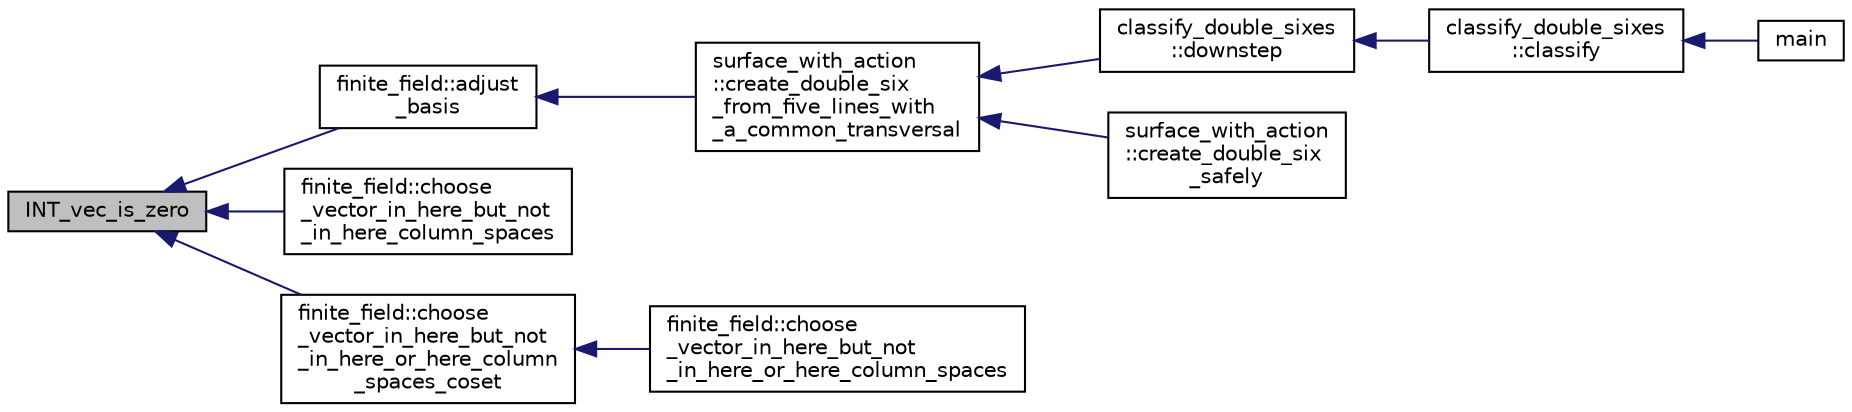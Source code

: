 digraph "INT_vec_is_zero"
{
  edge [fontname="Helvetica",fontsize="10",labelfontname="Helvetica",labelfontsize="10"];
  node [fontname="Helvetica",fontsize="10",shape=record];
  rankdir="LR";
  Node5679 [label="INT_vec_is_zero",height=0.2,width=0.4,color="black", fillcolor="grey75", style="filled", fontcolor="black"];
  Node5679 -> Node5680 [dir="back",color="midnightblue",fontsize="10",style="solid",fontname="Helvetica"];
  Node5680 [label="finite_field::adjust\l_basis",height=0.2,width=0.4,color="black", fillcolor="white", style="filled",URL="$df/d5a/classfinite__field.html#a0c88772c704cf766ce8b758ab6cc1886"];
  Node5680 -> Node5681 [dir="back",color="midnightblue",fontsize="10",style="solid",fontname="Helvetica"];
  Node5681 [label="surface_with_action\l::create_double_six\l_from_five_lines_with\l_a_common_transversal",height=0.2,width=0.4,color="black", fillcolor="white", style="filled",URL="$d8/df9/classsurface__with__action.html#a870db90931112560e814493c70f768ab"];
  Node5681 -> Node5682 [dir="back",color="midnightblue",fontsize="10",style="solid",fontname="Helvetica"];
  Node5682 [label="classify_double_sixes\l::downstep",height=0.2,width=0.4,color="black", fillcolor="white", style="filled",URL="$dd/d23/classclassify__double__sixes.html#aed4b1460612fe2fd5b4e4611e83b2806"];
  Node5682 -> Node5683 [dir="back",color="midnightblue",fontsize="10",style="solid",fontname="Helvetica"];
  Node5683 [label="classify_double_sixes\l::classify",height=0.2,width=0.4,color="black", fillcolor="white", style="filled",URL="$dd/d23/classclassify__double__sixes.html#aa22b7c156d68376a603743c8b43a58ef"];
  Node5683 -> Node5684 [dir="back",color="midnightblue",fontsize="10",style="solid",fontname="Helvetica"];
  Node5684 [label="main",height=0.2,width=0.4,color="black", fillcolor="white", style="filled",URL="$df/df8/surface__classify_8_c.html#a217dbf8b442f20279ea00b898af96f52"];
  Node5681 -> Node5685 [dir="back",color="midnightblue",fontsize="10",style="solid",fontname="Helvetica"];
  Node5685 [label="surface_with_action\l::create_double_six\l_safely",height=0.2,width=0.4,color="black", fillcolor="white", style="filled",URL="$d8/df9/classsurface__with__action.html#a5d151dc90786f5466eb08dc1e2939170"];
  Node5679 -> Node5686 [dir="back",color="midnightblue",fontsize="10",style="solid",fontname="Helvetica"];
  Node5686 [label="finite_field::choose\l_vector_in_here_but_not\l_in_here_column_spaces",height=0.2,width=0.4,color="black", fillcolor="white", style="filled",URL="$df/d5a/classfinite__field.html#adf1923d761b85aa159ebadb9cce64fea"];
  Node5679 -> Node5687 [dir="back",color="midnightblue",fontsize="10",style="solid",fontname="Helvetica"];
  Node5687 [label="finite_field::choose\l_vector_in_here_but_not\l_in_here_or_here_column\l_spaces_coset",height=0.2,width=0.4,color="black", fillcolor="white", style="filled",URL="$df/d5a/classfinite__field.html#abc76e2467c736517b652ca6eb8e1bb83"];
  Node5687 -> Node5688 [dir="back",color="midnightblue",fontsize="10",style="solid",fontname="Helvetica"];
  Node5688 [label="finite_field::choose\l_vector_in_here_but_not\l_in_here_or_here_column_spaces",height=0.2,width=0.4,color="black", fillcolor="white", style="filled",URL="$df/d5a/classfinite__field.html#a688e9d56f73ca63e74692747ab55f621"];
}
